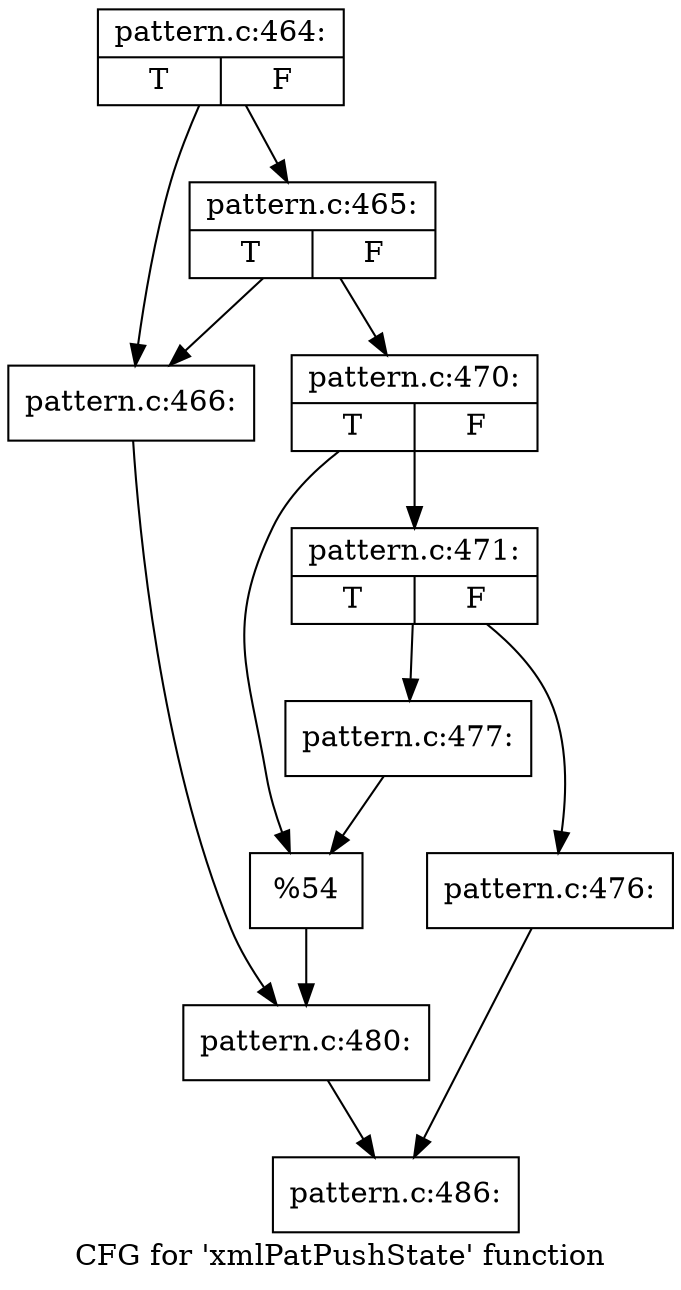 digraph "CFG for 'xmlPatPushState' function" {
	label="CFG for 'xmlPatPushState' function";

	Node0x47681d0 [shape=record,label="{pattern.c:464:|{<s0>T|<s1>F}}"];
	Node0x47681d0 -> Node0x4768690;
	Node0x47681d0 -> Node0x478bfb0;
	Node0x478bfb0 [shape=record,label="{pattern.c:465:|{<s0>T|<s1>F}}"];
	Node0x478bfb0 -> Node0x4768690;
	Node0x478bfb0 -> Node0x4768730;
	Node0x4768690 [shape=record,label="{pattern.c:466:}"];
	Node0x4768690 -> Node0x47686e0;
	Node0x4768730 [shape=record,label="{pattern.c:470:|{<s0>T|<s1>F}}"];
	Node0x4768730 -> Node0x478d010;
	Node0x4768730 -> Node0x478d060;
	Node0x478d010 [shape=record,label="{pattern.c:471:|{<s0>T|<s1>F}}"];
	Node0x478d010 -> Node0x478e1f0;
	Node0x478d010 -> Node0x478e240;
	Node0x478e1f0 [shape=record,label="{pattern.c:476:}"];
	Node0x478e1f0 -> Node0x476ae50;
	Node0x478e240 [shape=record,label="{pattern.c:477:}"];
	Node0x478e240 -> Node0x478d060;
	Node0x478d060 [shape=record,label="{%54}"];
	Node0x478d060 -> Node0x47686e0;
	Node0x47686e0 [shape=record,label="{pattern.c:480:}"];
	Node0x47686e0 -> Node0x476ae50;
	Node0x476ae50 [shape=record,label="{pattern.c:486:}"];
}
